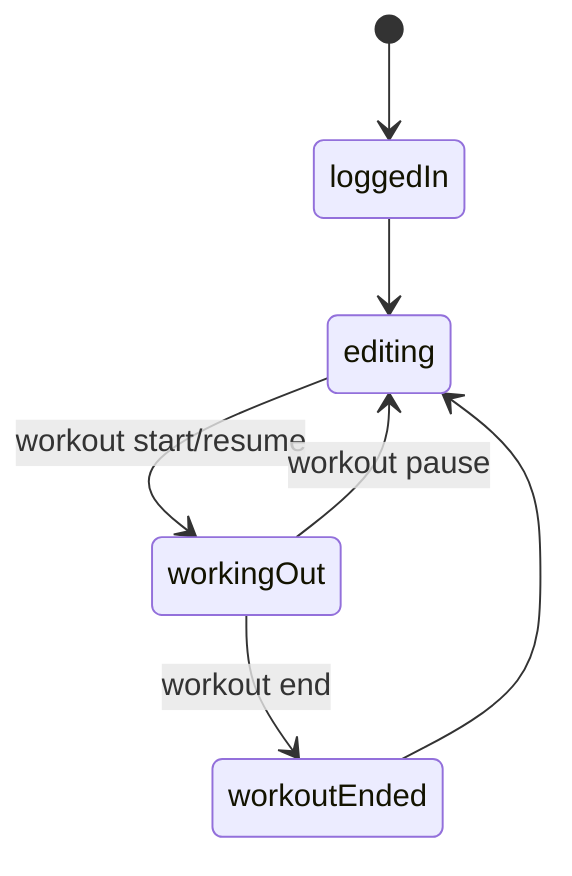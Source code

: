 stateDiagram-v2
    [*] --> loggedIn
    loggedIn --> editing
    editing --> workingOut : workout start/resume
    workingOut --> workoutEnded : workout end
    workingOut --> editing : workout pause
    workoutEnded --> editing